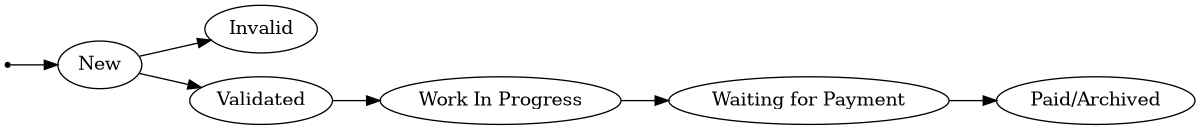 digraph G {
    rankdir="LR"
    size="8"
    
    node [shape = point]; init;

    node [shape = ellipse];
    init -> New;
    New -> Invalid
    New -> Validated 
        -> "Work In Progress" 
        -> "Waiting for Payment" 
        -> "Paid/Archived"
}

